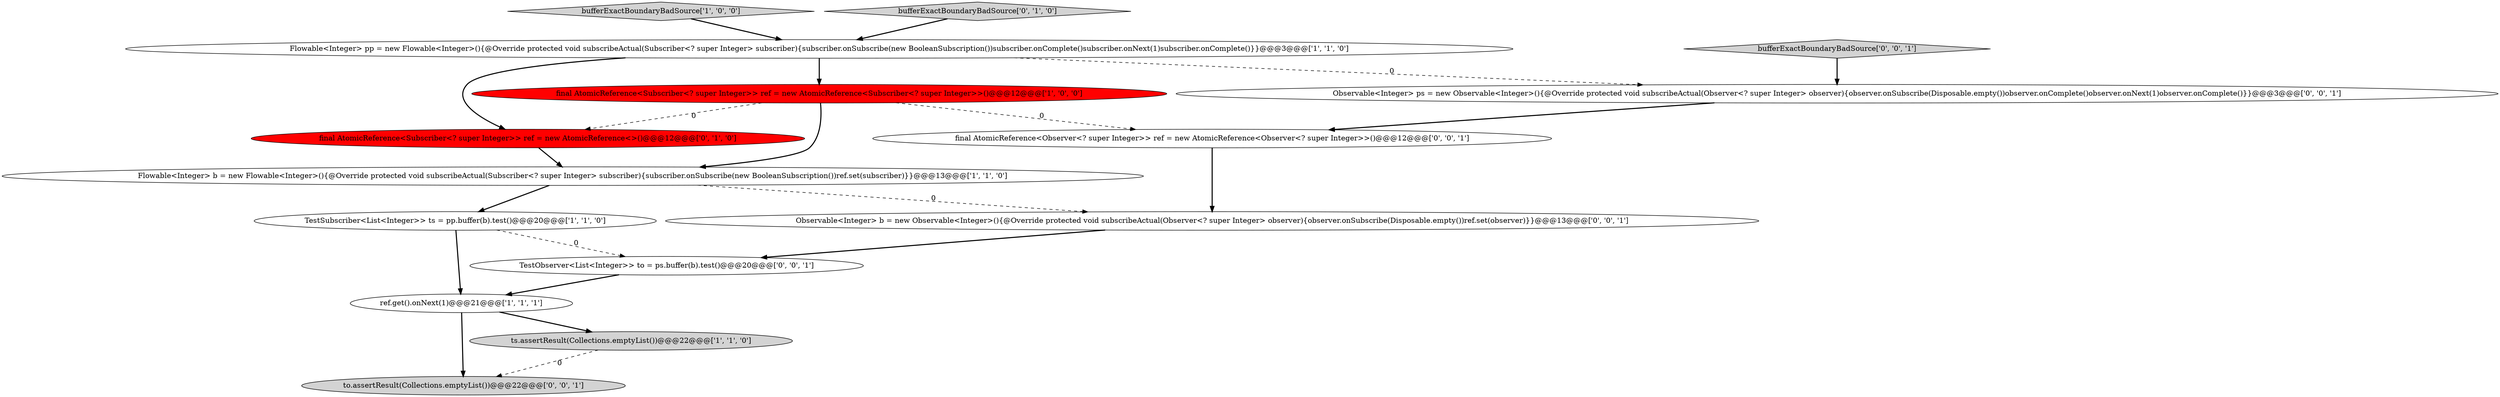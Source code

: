 digraph {
10 [style = filled, label = "to.assertResult(Collections.emptyList())@@@22@@@['0', '0', '1']", fillcolor = lightgray, shape = ellipse image = "AAA0AAABBB3BBB"];
2 [style = filled, label = "bufferExactBoundaryBadSource['1', '0', '0']", fillcolor = lightgray, shape = diamond image = "AAA0AAABBB1BBB"];
0 [style = filled, label = "Flowable<Integer> pp = new Flowable<Integer>(){@Override protected void subscribeActual(Subscriber<? super Integer> subscriber){subscriber.onSubscribe(new BooleanSubscription())subscriber.onComplete()subscriber.onNext(1)subscriber.onComplete()}}@@@3@@@['1', '1', '0']", fillcolor = white, shape = ellipse image = "AAA0AAABBB1BBB"];
3 [style = filled, label = "Flowable<Integer> b = new Flowable<Integer>(){@Override protected void subscribeActual(Subscriber<? super Integer> subscriber){subscriber.onSubscribe(new BooleanSubscription())ref.set(subscriber)}}@@@13@@@['1', '1', '0']", fillcolor = white, shape = ellipse image = "AAA0AAABBB1BBB"];
5 [style = filled, label = "TestSubscriber<List<Integer>> ts = pp.buffer(b).test()@@@20@@@['1', '1', '0']", fillcolor = white, shape = ellipse image = "AAA0AAABBB1BBB"];
11 [style = filled, label = "bufferExactBoundaryBadSource['0', '0', '1']", fillcolor = lightgray, shape = diamond image = "AAA0AAABBB3BBB"];
6 [style = filled, label = "final AtomicReference<Subscriber<? super Integer>> ref = new AtomicReference<Subscriber<? super Integer>>()@@@12@@@['1', '0', '0']", fillcolor = red, shape = ellipse image = "AAA1AAABBB1BBB"];
12 [style = filled, label = "Observable<Integer> b = new Observable<Integer>(){@Override protected void subscribeActual(Observer<? super Integer> observer){observer.onSubscribe(Disposable.empty())ref.set(observer)}}@@@13@@@['0', '0', '1']", fillcolor = white, shape = ellipse image = "AAA0AAABBB3BBB"];
4 [style = filled, label = "ref.get().onNext(1)@@@21@@@['1', '1', '1']", fillcolor = white, shape = ellipse image = "AAA0AAABBB1BBB"];
9 [style = filled, label = "TestObserver<List<Integer>> to = ps.buffer(b).test()@@@20@@@['0', '0', '1']", fillcolor = white, shape = ellipse image = "AAA0AAABBB3BBB"];
1 [style = filled, label = "ts.assertResult(Collections.emptyList())@@@22@@@['1', '1', '0']", fillcolor = lightgray, shape = ellipse image = "AAA0AAABBB1BBB"];
13 [style = filled, label = "Observable<Integer> ps = new Observable<Integer>(){@Override protected void subscribeActual(Observer<? super Integer> observer){observer.onSubscribe(Disposable.empty())observer.onComplete()observer.onNext(1)observer.onComplete()}}@@@3@@@['0', '0', '1']", fillcolor = white, shape = ellipse image = "AAA0AAABBB3BBB"];
14 [style = filled, label = "final AtomicReference<Observer<? super Integer>> ref = new AtomicReference<Observer<? super Integer>>()@@@12@@@['0', '0', '1']", fillcolor = white, shape = ellipse image = "AAA0AAABBB3BBB"];
8 [style = filled, label = "final AtomicReference<Subscriber<? super Integer>> ref = new AtomicReference<>()@@@12@@@['0', '1', '0']", fillcolor = red, shape = ellipse image = "AAA1AAABBB2BBB"];
7 [style = filled, label = "bufferExactBoundaryBadSource['0', '1', '0']", fillcolor = lightgray, shape = diamond image = "AAA0AAABBB2BBB"];
4->10 [style = bold, label=""];
6->3 [style = bold, label=""];
6->8 [style = dashed, label="0"];
0->6 [style = bold, label=""];
9->4 [style = bold, label=""];
8->3 [style = bold, label=""];
5->9 [style = dashed, label="0"];
7->0 [style = bold, label=""];
1->10 [style = dashed, label="0"];
6->14 [style = dashed, label="0"];
12->9 [style = bold, label=""];
3->5 [style = bold, label=""];
2->0 [style = bold, label=""];
3->12 [style = dashed, label="0"];
14->12 [style = bold, label=""];
0->13 [style = dashed, label="0"];
11->13 [style = bold, label=""];
5->4 [style = bold, label=""];
0->8 [style = bold, label=""];
4->1 [style = bold, label=""];
13->14 [style = bold, label=""];
}
